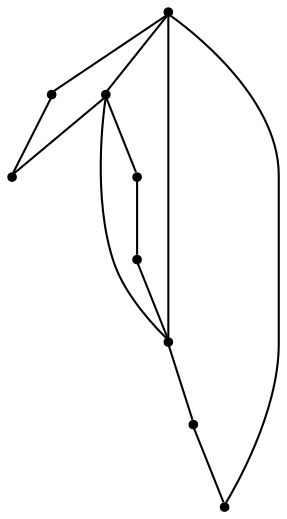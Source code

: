 graph {
  node [shape=point,comment="{\"directed\":false,\"doi\":\"10.1007/978-3-030-35802-0_34\",\"figure\":\"3 (5)\"}"]

  v0 [pos="649.4034561121146,358.54780215731506"]
  v1 [pos="687.6501565730211,336.46534145131454"]
  v2 [pos="702.7536298533139,294.9675399435178"]
  v3 [pos="687.6501565730211,253.46973843572113"]
  v4 [pos="649.4034561121146,231.39160168913043"]
  v5 [pos="577.525334341024,317.04592706643473"]
  v6 [pos="605.9131752423167,350.8798960203658"]
  v7 [pos="605.9131752423167,239.0551838666699"]
  v8 [pos="577.525334341024,272.8894031969271"]

  v0 -- v6 [id="-1",pos="649.4034561121146,358.54780215731506 645.7716473416749,359.1980586397068 642.0213643538107,359.53123267558817 638.193263190898,359.53123267558817 626.4307605765273,359.53123267558817 615.4029710666714,356.3856304502067 605.9131752423167,350.8798960203658"]
  v8 -- v3 [id="-2",pos="577.525334341024,272.8894031969271 687.6501565730211,253.46973843572113 687.6501565730211,253.46973843572113 687.6501565730211,253.46973843572113"]
  v3 -- v0 [id="-3",pos="687.6501565730211,253.46973843572113 649.4034561121146,358.54780215731506 649.4034561121146,358.54780215731506 649.4034561121146,358.54780215731506"]
  v8 -- v5 [id="-4",pos="577.525334341024,272.8894031969271 575.0025045001818,279.76957756740995 573.6330237053176,287.2107278759001 573.6330237053176,294.9717367276509 573.6330237053176,302.73004695279934 575.0015522851166,310.168721788514 577.525334341024,317.04592706643473"]
  v8 -- v7 [id="-5",pos="577.525334341024,272.8894031969271 582.7317293514095,258.54817198392664 592.8810878454366,246.58905196447455 605.9131752423167,239.0551838666699"]
  v0 -- v8 [id="-6",pos="649.4034561121146,358.54780215731506 577.525334341024,272.8894031969271 577.525334341024,272.8894031969271 577.525334341024,272.8894031969271"]
  v6 -- v5 [id="-7",pos="605.9131752423167,350.8798960203658 592.8770777340409,343.35101162455874 582.7278634402629,331.39001230062394 577.525334341024,317.04592706643473"]
  v7 -- v4 [id="-8",pos="605.9131752423167,239.0551838666699 615.405699996016,233.55707881516008 626.4322159410054,230.4122566766232 638.193263190898,230.4122566766232 642.017754118159,230.4122566766232 645.7645735799078,230.7448024011764 649.4034561121146,231.39160168913043"]
  v4 -- v3 [id="-9",pos="649.4034561121146,231.39160168913043 664.6691597897142,234.05537087597736 678.0874980459078,242.08896373555876 687.6501565730211,253.46973843572113"]
  v3 -- v2 [id="-10",pos="687.6501565730211,253.46973843572113 697.0757976270279,264.6926423426703 702.7535662648962,279.16913576433797 702.7536298533139,294.9675399435178"]
  v2 -- v1 [id="-11",pos="702.7536298533139,294.9675399435178 702.7535662648962,310.7721676347353 697.0773568932834,325.2468583063608 687.6501565730211,336.46534145131454"]
  v1 -- v0 [id="-12",pos="687.6501565730211,336.46534145131454 678.093284810696,347.8497805392633 664.6772706011006,355.8841352539975 649.4034561121146,358.54780215731506"]
}